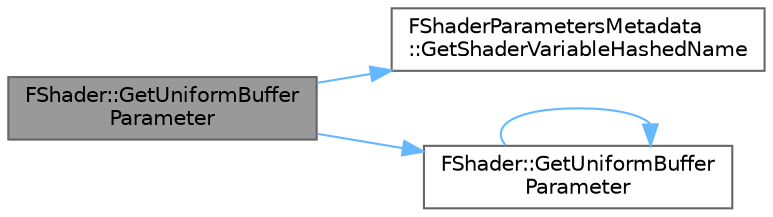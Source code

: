 digraph "FShader::GetUniformBufferParameter"
{
 // INTERACTIVE_SVG=YES
 // LATEX_PDF_SIZE
  bgcolor="transparent";
  edge [fontname=Helvetica,fontsize=10,labelfontname=Helvetica,labelfontsize=10];
  node [fontname=Helvetica,fontsize=10,shape=box,height=0.2,width=0.4];
  rankdir="LR";
  Node1 [id="Node000001",label="FShader::GetUniformBuffer\lParameter",height=0.2,width=0.4,color="gray40", fillcolor="grey60", style="filled", fontcolor="black",tooltip="Finds an automatically bound uniform buffer matching the given uniform buffer struct if one exists,..."];
  Node1 -> Node2 [id="edge1_Node000001_Node000002",color="steelblue1",style="solid",tooltip=" "];
  Node2 [id="Node000002",label="FShaderParametersMetadata\l::GetShaderVariableHashedName",height=0.2,width=0.4,color="grey40", fillcolor="white", style="filled",URL="$d7/d24/classFShaderParametersMetadata.html#a36405c9d0c2e7ba3f49fbd7ba6adf1ee",tooltip=" "];
  Node1 -> Node3 [id="edge2_Node000001_Node000003",color="steelblue1",style="solid",tooltip=" "];
  Node3 [id="Node000003",label="FShader::GetUniformBuffer\lParameter",height=0.2,width=0.4,color="grey40", fillcolor="white", style="filled",URL="$dd/df9/classFShader.html#ab2713b229878b1aef85c18767e34e72a",tooltip="Finds an automatically bound uniform buffer matching the given uniform buffer type if one exists,..."];
  Node3 -> Node3 [id="edge3_Node000003_Node000003",color="steelblue1",style="solid",tooltip=" "];
}
